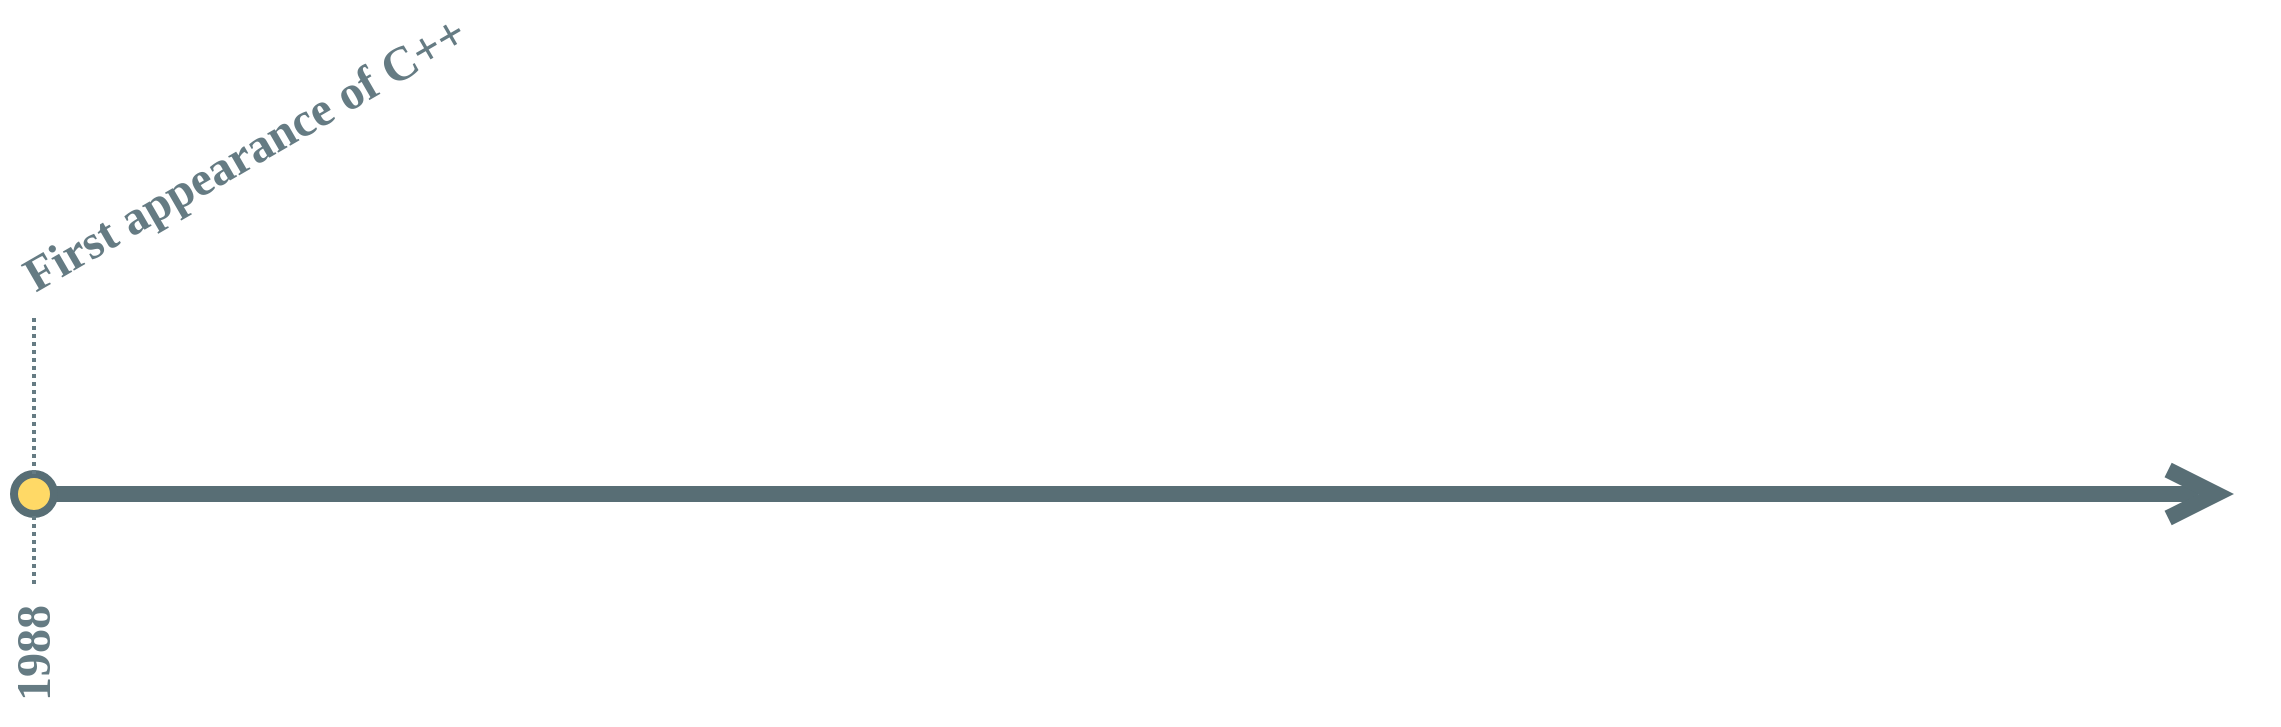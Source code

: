 <mxfile version="14.5.1" type="device"><diagram id="0xByY-snwCcXdHSJBEvu" name="Page-1"><mxGraphModel dx="1492" dy="1003" grid="1" gridSize="10" guides="1" tooltips="1" connect="1" arrows="1" fold="1" page="1" pageScale="1" pageWidth="1169" pageHeight="827" math="0" shadow="0"><root><mxCell id="0"/><mxCell id="1" parent="0"/><mxCell id="Z7uk6iNnFRsOQoPyrPuv-1" value="" style="endArrow=open;html=1;strokeWidth=8;strokeColor=#586e75;endFill=0;endSize=16;" parent="1" source="Z7uk6iNnFRsOQoPyrPuv-2" edge="1"><mxGeometry width="50" height="50" relative="1" as="geometry"><mxPoint x="40" y="400" as="sourcePoint"/><mxPoint x="1140" y="400" as="targetPoint"/></mxGeometry></mxCell><mxCell id="Z7uk6iNnFRsOQoPyrPuv-2" value="" style="ellipse;whiteSpace=wrap;html=1;strokeColor=#586E75;strokeWidth=4;fillColor=#FFD966;" parent="1" vertex="1"><mxGeometry x="30" y="390" width="20" height="20" as="geometry"/></mxCell><mxCell id="Z7uk6iNnFRsOQoPyrPuv-5" value="&lt;font face=&quot;Ubuntu&quot; data-font-src=&quot;https://fonts.googleapis.com/css?family=Ubuntu&quot; style=&quot;font-size: 24px&quot; color=&quot;#657b83&quot;&gt;&lt;b&gt;First appearance of C++&lt;/b&gt;&lt;/font&gt;" style="text;html=1;align=center;verticalAlign=middle;resizable=0;points=[];autosize=1;rotation=-30;" parent="1" vertex="1"><mxGeometry x="10" y="220" width="270" height="20" as="geometry"/></mxCell><mxCell id="Z7uk6iNnFRsOQoPyrPuv-6" value="" style="endArrow=none;dashed=1;html=1;dashPattern=1 1;strokeWidth=2;exitX=0.5;exitY=0;exitDx=0;exitDy=0;strokeColor=#657B83;" parent="1" source="Z7uk6iNnFRsOQoPyrPuv-2" edge="1"><mxGeometry width="50" height="50" relative="1" as="geometry"><mxPoint x="560" y="430" as="sourcePoint"/><mxPoint x="40" y="310" as="targetPoint"/></mxGeometry></mxCell><mxCell id="Z7uk6iNnFRsOQoPyrPuv-7" value="&lt;font face=&quot;Ubuntu&quot; data-font-src=&quot;https://fonts.googleapis.com/css?family=Ubuntu&quot; style=&quot;font-size: 24px&quot; color=&quot;#657b83&quot;&gt;&lt;b&gt;1988&lt;br&gt;&lt;/b&gt;&lt;/font&gt;" style="text;html=1;align=center;verticalAlign=middle;resizable=0;points=[];autosize=1;rotation=-90;" parent="1" vertex="1"><mxGeometry x="5" y="470" width="70" height="20" as="geometry"/></mxCell><mxCell id="Z7uk6iNnFRsOQoPyrPuv-8" value="" style="endArrow=none;dashed=1;html=1;dashPattern=1 1;strokeWidth=2;strokeColor=#657B83;entryX=0.5;entryY=1;entryDx=0;entryDy=0;" parent="1" source="Z7uk6iNnFRsOQoPyrPuv-7" target="Z7uk6iNnFRsOQoPyrPuv-2" edge="1"><mxGeometry width="50" height="50" relative="1" as="geometry"><mxPoint x="40" y="440" as="sourcePoint"/><mxPoint x="180" y="430" as="targetPoint"/></mxGeometry></mxCell></root></mxGraphModel></diagram></mxfile>